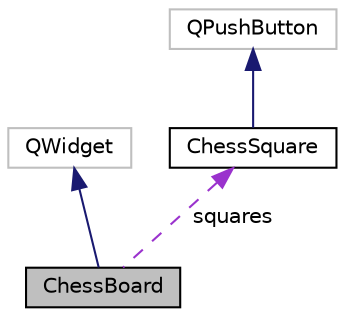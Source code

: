 digraph "ChessBoard"
{
 // INTERACTIVE_SVG=YES
 // LATEX_PDF_SIZE
  edge [fontname="Helvetica",fontsize="10",labelfontname="Helvetica",labelfontsize="10"];
  node [fontname="Helvetica",fontsize="10",shape=record];
  Node1 [label="ChessBoard",height=0.2,width=0.4,color="black", fillcolor="grey75", style="filled", fontcolor="black",tooltip="A graphical representation of the chess board."];
  Node2 -> Node1 [dir="back",color="midnightblue",fontsize="10",style="solid",fontname="Helvetica"];
  Node2 [label="QWidget",height=0.2,width=0.4,color="grey75", fillcolor="white", style="filled",tooltip=" "];
  Node3 -> Node1 [dir="back",color="darkorchid3",fontsize="10",style="dashed",label=" squares" ,fontname="Helvetica"];
  Node3 [label="ChessSquare",height=0.2,width=0.4,color="black", fillcolor="white", style="filled",URL="$classchessGUI_1_1ChessSquare.html",tooltip="A push-button representing a single square on the board."];
  Node4 -> Node3 [dir="back",color="midnightblue",fontsize="10",style="solid",fontname="Helvetica"];
  Node4 [label="QPushButton",height=0.2,width=0.4,color="grey75", fillcolor="white", style="filled",tooltip=" "];
}
